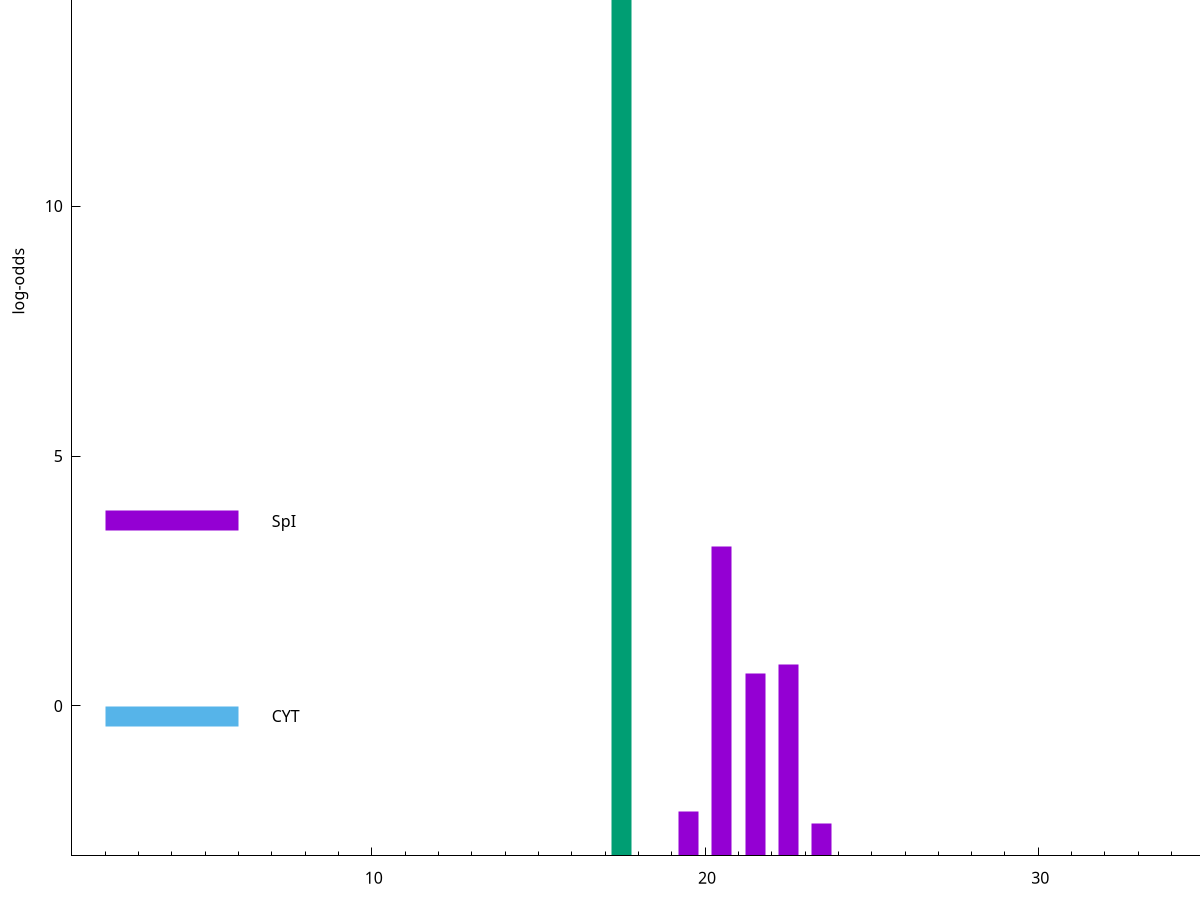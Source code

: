 set title "LipoP predictions for SRR3987126.gff"
set size 2., 1.4
set xrange [1:70] 
set mxtics 10
set yrange [-3:20]
set y2range [0:23]
set ylabel "log-odds"
set term postscript eps color solid "Helvetica" 30
set output "SRR3987126.gff42.eps"
set arrow from 2,17.4143 to 6,17.4143 nohead lt 2 lw 20
set label "SpII" at 7,17.4143
set arrow from 2,3.70122 to 6,3.70122 nohead lt 1 lw 20
set label "SpI" at 7,3.70122
set arrow from 2,-0.200913 to 6,-0.200913 nohead lt 3 lw 20
set label "CYT" at 7,-0.200913
set arrow from 2,17.4143 to 6,17.4143 nohead lt 2 lw 20
set label "SpII" at 7,17.4143
# NOTE: The scores below are the log-odds scores with the threshold
# NOTE: subtracted (a hack to make gnuplot make the histogram all
# NOTE: look nice).
plot "-" axes x1y2 title "" with impulses lt 2 lw 20, "-" axes x1y2 title "" with impulses lt 1 lw 20
17.500000 20.414300
e
20.500000 6.198820
22.500000 3.823979
21.500000 3.649668
19.500000 0.898090
23.500000 0.656910
e
exit
